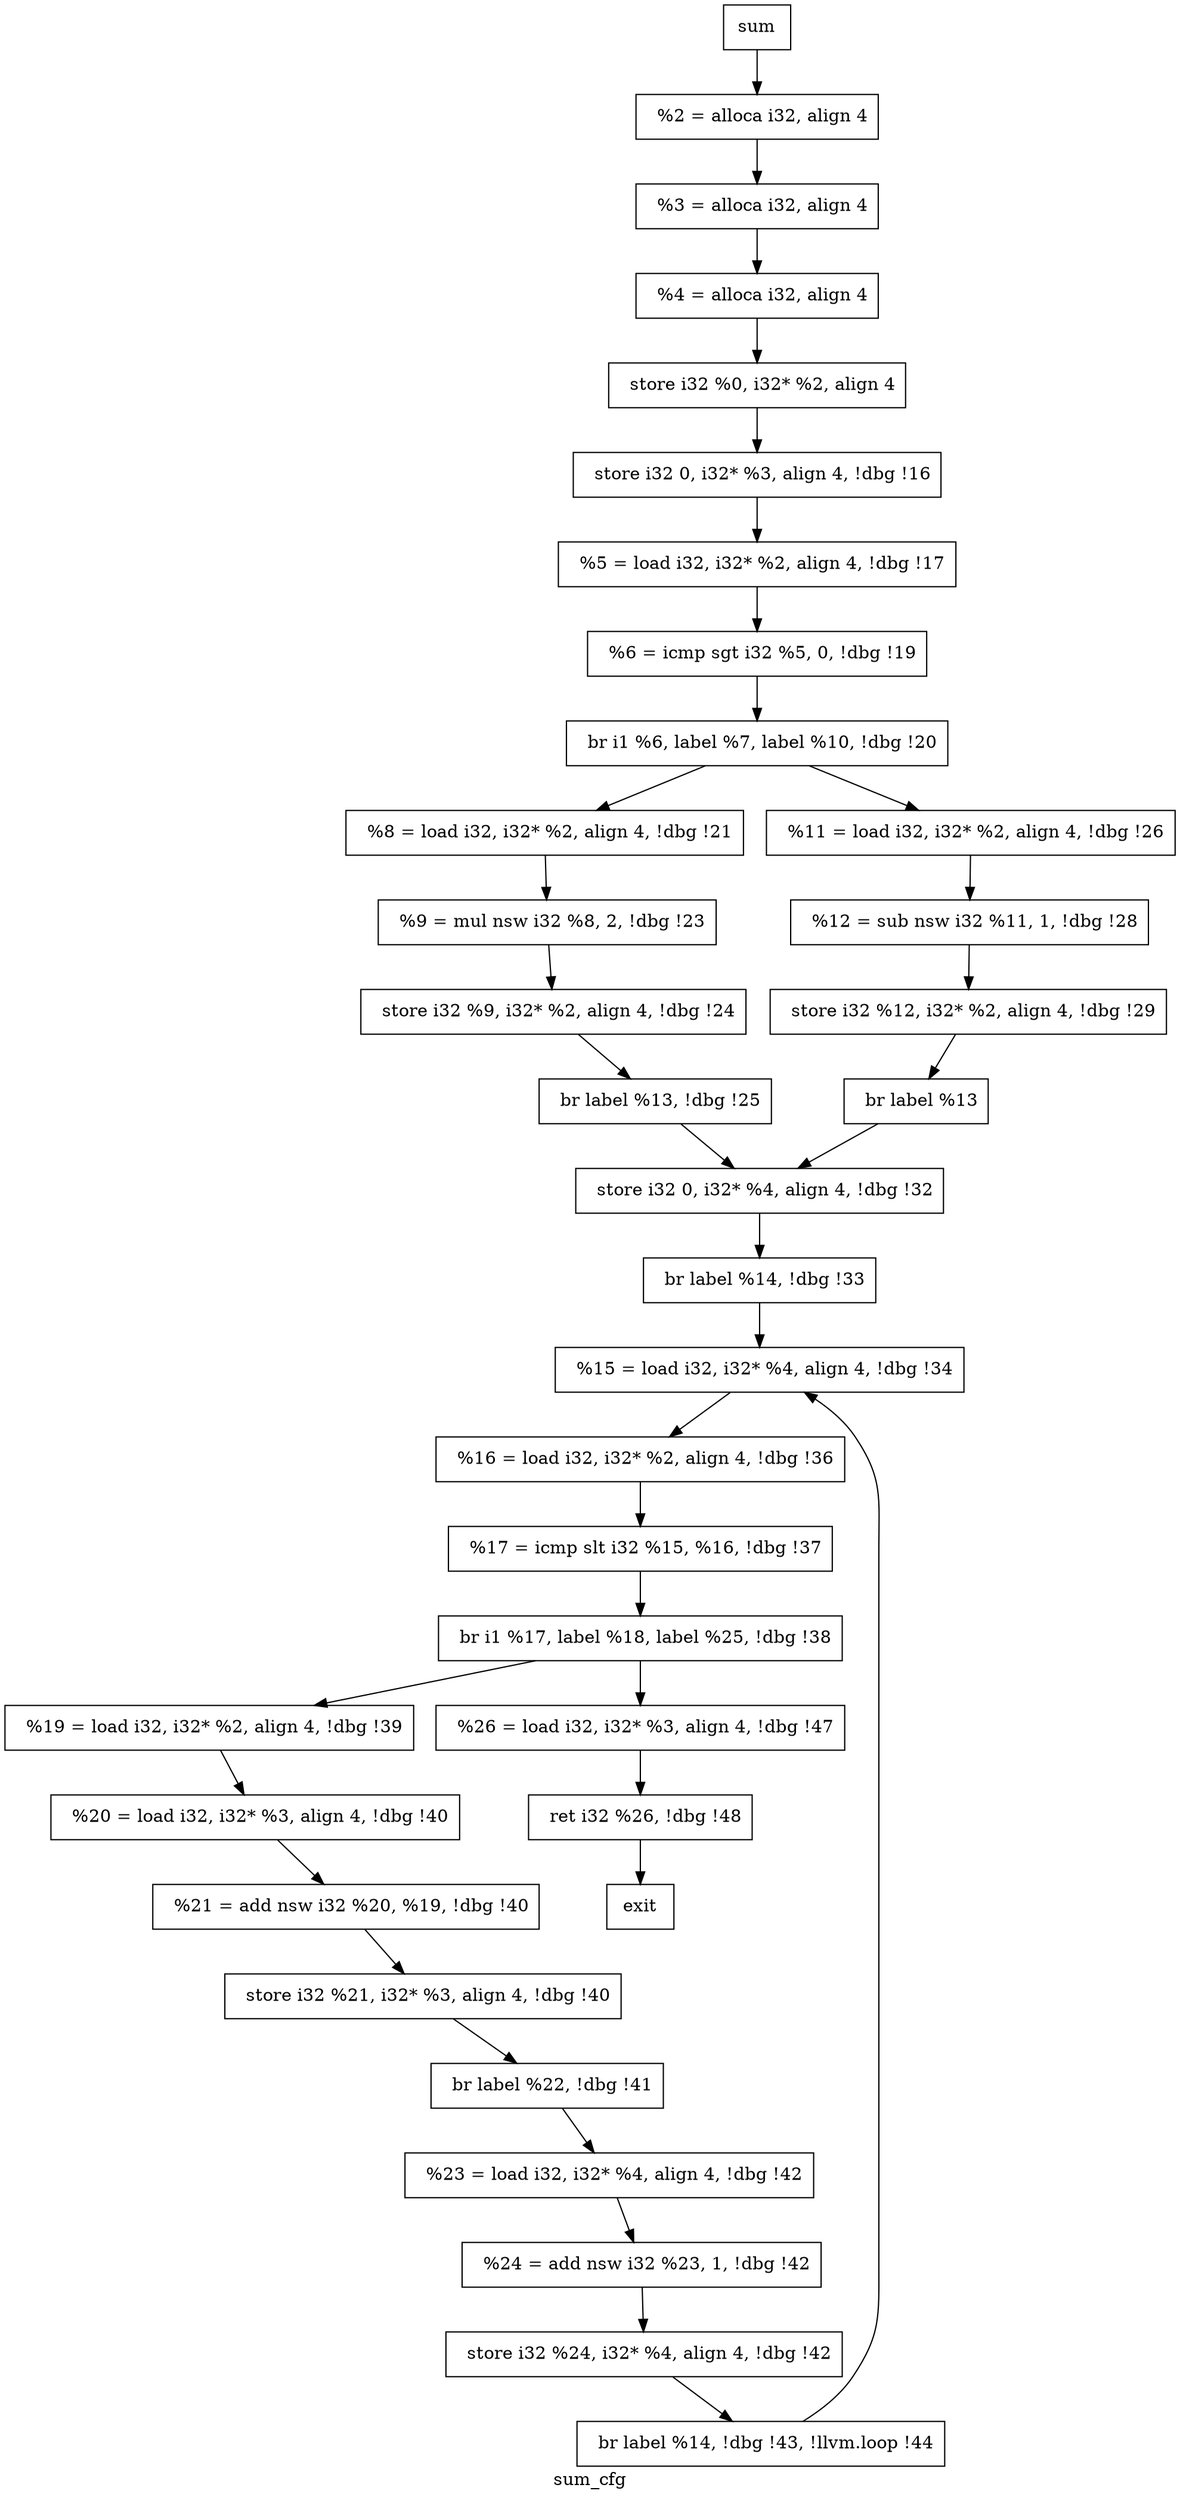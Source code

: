 digraph "sum_cfg"{
	label="sum_cfg";


	// Define the nodes
	N1 [shape=rectangle, color=black,label="sum"];
	N2 [shape=rectangle, color=black,label="exit"];
	N3 [shape=rectangle, color=black,label="  %2 = alloca i32, align 4"];
	N4 [shape=rectangle, color=black,label="  %3 = alloca i32, align 4"];
	N5 [shape=rectangle, color=black,label="  %4 = alloca i32, align 4"];
	N6 [shape=rectangle, color=black,label="  store i32 %0, i32* %2, align 4"];
	N7 [shape=rectangle, color=black,label="  store i32 0, i32* %3, align 4, !dbg !16"];
	N8 [shape=rectangle, color=black,label="  %5 = load i32, i32* %2, align 4, !dbg !17"];
	N9 [shape=rectangle, color=black,label="  %6 = icmp sgt i32 %5, 0, !dbg !19"];
	N10 [shape=rectangle, color=black,label="  br i1 %6, label %7, label %10, !dbg !20"];
	N11 [shape=rectangle, color=black,label="  %8 = load i32, i32* %2, align 4, !dbg !21"];
	N12 [shape=rectangle, color=black,label="  %9 = mul nsw i32 %8, 2, !dbg !23"];
	N13 [shape=rectangle, color=black,label="  store i32 %9, i32* %2, align 4, !dbg !24"];
	N14 [shape=rectangle, color=black,label="  br label %13, !dbg !25"];
	N15 [shape=rectangle, color=black,label="  %11 = load i32, i32* %2, align 4, !dbg !26"];
	N16 [shape=rectangle, color=black,label="  %12 = sub nsw i32 %11, 1, !dbg !28"];
	N17 [shape=rectangle, color=black,label="  store i32 %12, i32* %2, align 4, !dbg !29"];
	N18 [shape=rectangle, color=black,label="  br label %13"];
	N19 [shape=rectangle, color=black,label="  store i32 0, i32* %4, align 4, !dbg !32"];
	N20 [shape=rectangle, color=black,label="  br label %14, !dbg !33"];
	N21 [shape=rectangle, color=black,label="  %15 = load i32, i32* %4, align 4, !dbg !34"];
	N22 [shape=rectangle, color=black,label="  %16 = load i32, i32* %2, align 4, !dbg !36"];
	N23 [shape=rectangle, color=black,label="  %17 = icmp slt i32 %15, %16, !dbg !37"];
	N24 [shape=rectangle, color=black,label="  br i1 %17, label %18, label %25, !dbg !38"];
	N25 [shape=rectangle, color=black,label="  %19 = load i32, i32* %2, align 4, !dbg !39"];
	N26 [shape=rectangle, color=black,label="  %20 = load i32, i32* %3, align 4, !dbg !40"];
	N27 [shape=rectangle, color=black,label="  %21 = add nsw i32 %20, %19, !dbg !40"];
	N28 [shape=rectangle, color=black,label="  store i32 %21, i32* %3, align 4, !dbg !40"];
	N29 [shape=rectangle, color=black,label="  br label %22, !dbg !41"];
	N30 [shape=rectangle, color=black,label="  %26 = load i32, i32* %3, align 4, !dbg !47"];
	N31 [shape=rectangle, color=black,label="  ret i32 %26, !dbg !48"];
	N32 [shape=rectangle, color=black,label="  %23 = load i32, i32* %4, align 4, !dbg !42"];
	N33 [shape=rectangle, color=black,label="  %24 = add nsw i32 %23, 1, !dbg !42"];
	N34 [shape=rectangle, color=black,label="  store i32 %24, i32* %4, align 4, !dbg !42"];
	N35 [shape=rectangle, color=black,label="  br label %14, !dbg !43, !llvm.loop !44"];


	// Define the edges
	N1 -> N3[color=black,label=""];
	N3 -> N4[color=black,label=""];
	N4 -> N5[color=black,label=""];
	N5 -> N6[color=black,label=""];
	N6 -> N7[color=black,label=""];
	N7 -> N8[color=black,label=""];
	N8 -> N9[color=black,label=""];
	N9 -> N10[color=black,label=""];
	N10 -> N11[color=black,label=""];
	N10 -> N15[color=black,label=""];
	N11 -> N12[color=black,label=""];
	N12 -> N13[color=black,label=""];
	N13 -> N14[color=black,label=""];
	N14 -> N19[color=black,label=""];
	N15 -> N16[color=black,label=""];
	N16 -> N17[color=black,label=""];
	N17 -> N18[color=black,label=""];
	N18 -> N19[color=black,label=""];
	N19 -> N20[color=black,label=""];
	N20 -> N21[color=black,label=""];
	N21 -> N22[color=black,label=""];
	N22 -> N23[color=black,label=""];
	N23 -> N24[color=black,label=""];
	N24 -> N25[color=black,label=""];
	N24 -> N30[color=black,label=""];
	N25 -> N26[color=black,label=""];
	N26 -> N27[color=black,label=""];
	N27 -> N28[color=black,label=""];
	N28 -> N29[color=black,label=""];
	N29 -> N32[color=black,label=""];
	N30 -> N31[color=black,label=""];
	N31 -> N2[color=black,label=""];
	N32 -> N33[color=black,label=""];
	N33 -> N34[color=black,label=""];
	N34 -> N35[color=black,label=""];
	N35 -> N21[color=black,label=""];
}
